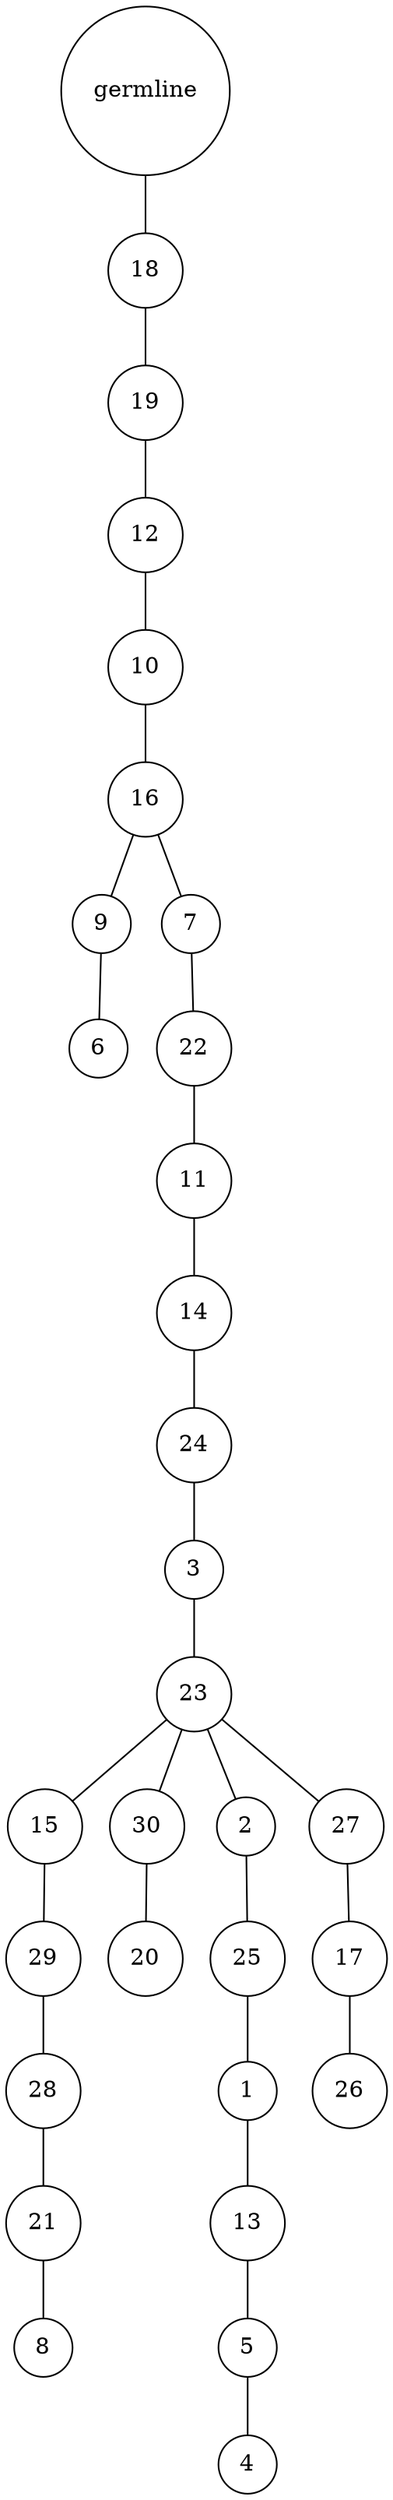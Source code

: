 graph {
	rankdir=UD;
	splines=line;
	node [shape=circle]
	"0x7f72cca2a400" [label="germline"];
	"0x7f72cca2a430" [label="18"];
	"0x7f72cca2a400" -- "0x7f72cca2a430" ;
	"0x7f72cca2a460" [label="19"];
	"0x7f72cca2a430" -- "0x7f72cca2a460" ;
	"0x7f72cca2a490" [label="12"];
	"0x7f72cca2a460" -- "0x7f72cca2a490" ;
	"0x7f72cca2a4c0" [label="10"];
	"0x7f72cca2a490" -- "0x7f72cca2a4c0" ;
	"0x7f72cca2a4f0" [label="16"];
	"0x7f72cca2a4c0" -- "0x7f72cca2a4f0" ;
	"0x7f72cca2a520" [label="9"];
	"0x7f72cca2a4f0" -- "0x7f72cca2a520" ;
	"0x7f72cca2a550" [label="6"];
	"0x7f72cca2a520" -- "0x7f72cca2a550" ;
	"0x7f72cca2a580" [label="7"];
	"0x7f72cca2a4f0" -- "0x7f72cca2a580" ;
	"0x7f72cca2a5b0" [label="22"];
	"0x7f72cca2a580" -- "0x7f72cca2a5b0" ;
	"0x7f72cca2a5e0" [label="11"];
	"0x7f72cca2a5b0" -- "0x7f72cca2a5e0" ;
	"0x7f72cca2a610" [label="14"];
	"0x7f72cca2a5e0" -- "0x7f72cca2a610" ;
	"0x7f72cca2a640" [label="24"];
	"0x7f72cca2a610" -- "0x7f72cca2a640" ;
	"0x7f72cca2a670" [label="3"];
	"0x7f72cca2a640" -- "0x7f72cca2a670" ;
	"0x7f72cca2a6a0" [label="23"];
	"0x7f72cca2a670" -- "0x7f72cca2a6a0" ;
	"0x7f72cca2a6d0" [label="15"];
	"0x7f72cca2a6a0" -- "0x7f72cca2a6d0" ;
	"0x7f72cca2a700" [label="29"];
	"0x7f72cca2a6d0" -- "0x7f72cca2a700" ;
	"0x7f72cca2a730" [label="28"];
	"0x7f72cca2a700" -- "0x7f72cca2a730" ;
	"0x7f72cca2a760" [label="21"];
	"0x7f72cca2a730" -- "0x7f72cca2a760" ;
	"0x7f72cca2a790" [label="8"];
	"0x7f72cca2a760" -- "0x7f72cca2a790" ;
	"0x7f72cca2a7c0" [label="30"];
	"0x7f72cca2a6a0" -- "0x7f72cca2a7c0" ;
	"0x7f72cca2a7f0" [label="20"];
	"0x7f72cca2a7c0" -- "0x7f72cca2a7f0" ;
	"0x7f72cca2a820" [label="2"];
	"0x7f72cca2a6a0" -- "0x7f72cca2a820" ;
	"0x7f72cca2a850" [label="25"];
	"0x7f72cca2a820" -- "0x7f72cca2a850" ;
	"0x7f72cca2a880" [label="1"];
	"0x7f72cca2a850" -- "0x7f72cca2a880" ;
	"0x7f72cca2a8b0" [label="13"];
	"0x7f72cca2a880" -- "0x7f72cca2a8b0" ;
	"0x7f72cca2a8e0" [label="5"];
	"0x7f72cca2a8b0" -- "0x7f72cca2a8e0" ;
	"0x7f72cca2a910" [label="4"];
	"0x7f72cca2a8e0" -- "0x7f72cca2a910" ;
	"0x7f72cca2a940" [label="27"];
	"0x7f72cca2a6a0" -- "0x7f72cca2a940" ;
	"0x7f72cca2a970" [label="17"];
	"0x7f72cca2a940" -- "0x7f72cca2a970" ;
	"0x7f72cca2a9a0" [label="26"];
	"0x7f72cca2a970" -- "0x7f72cca2a9a0" ;
}
